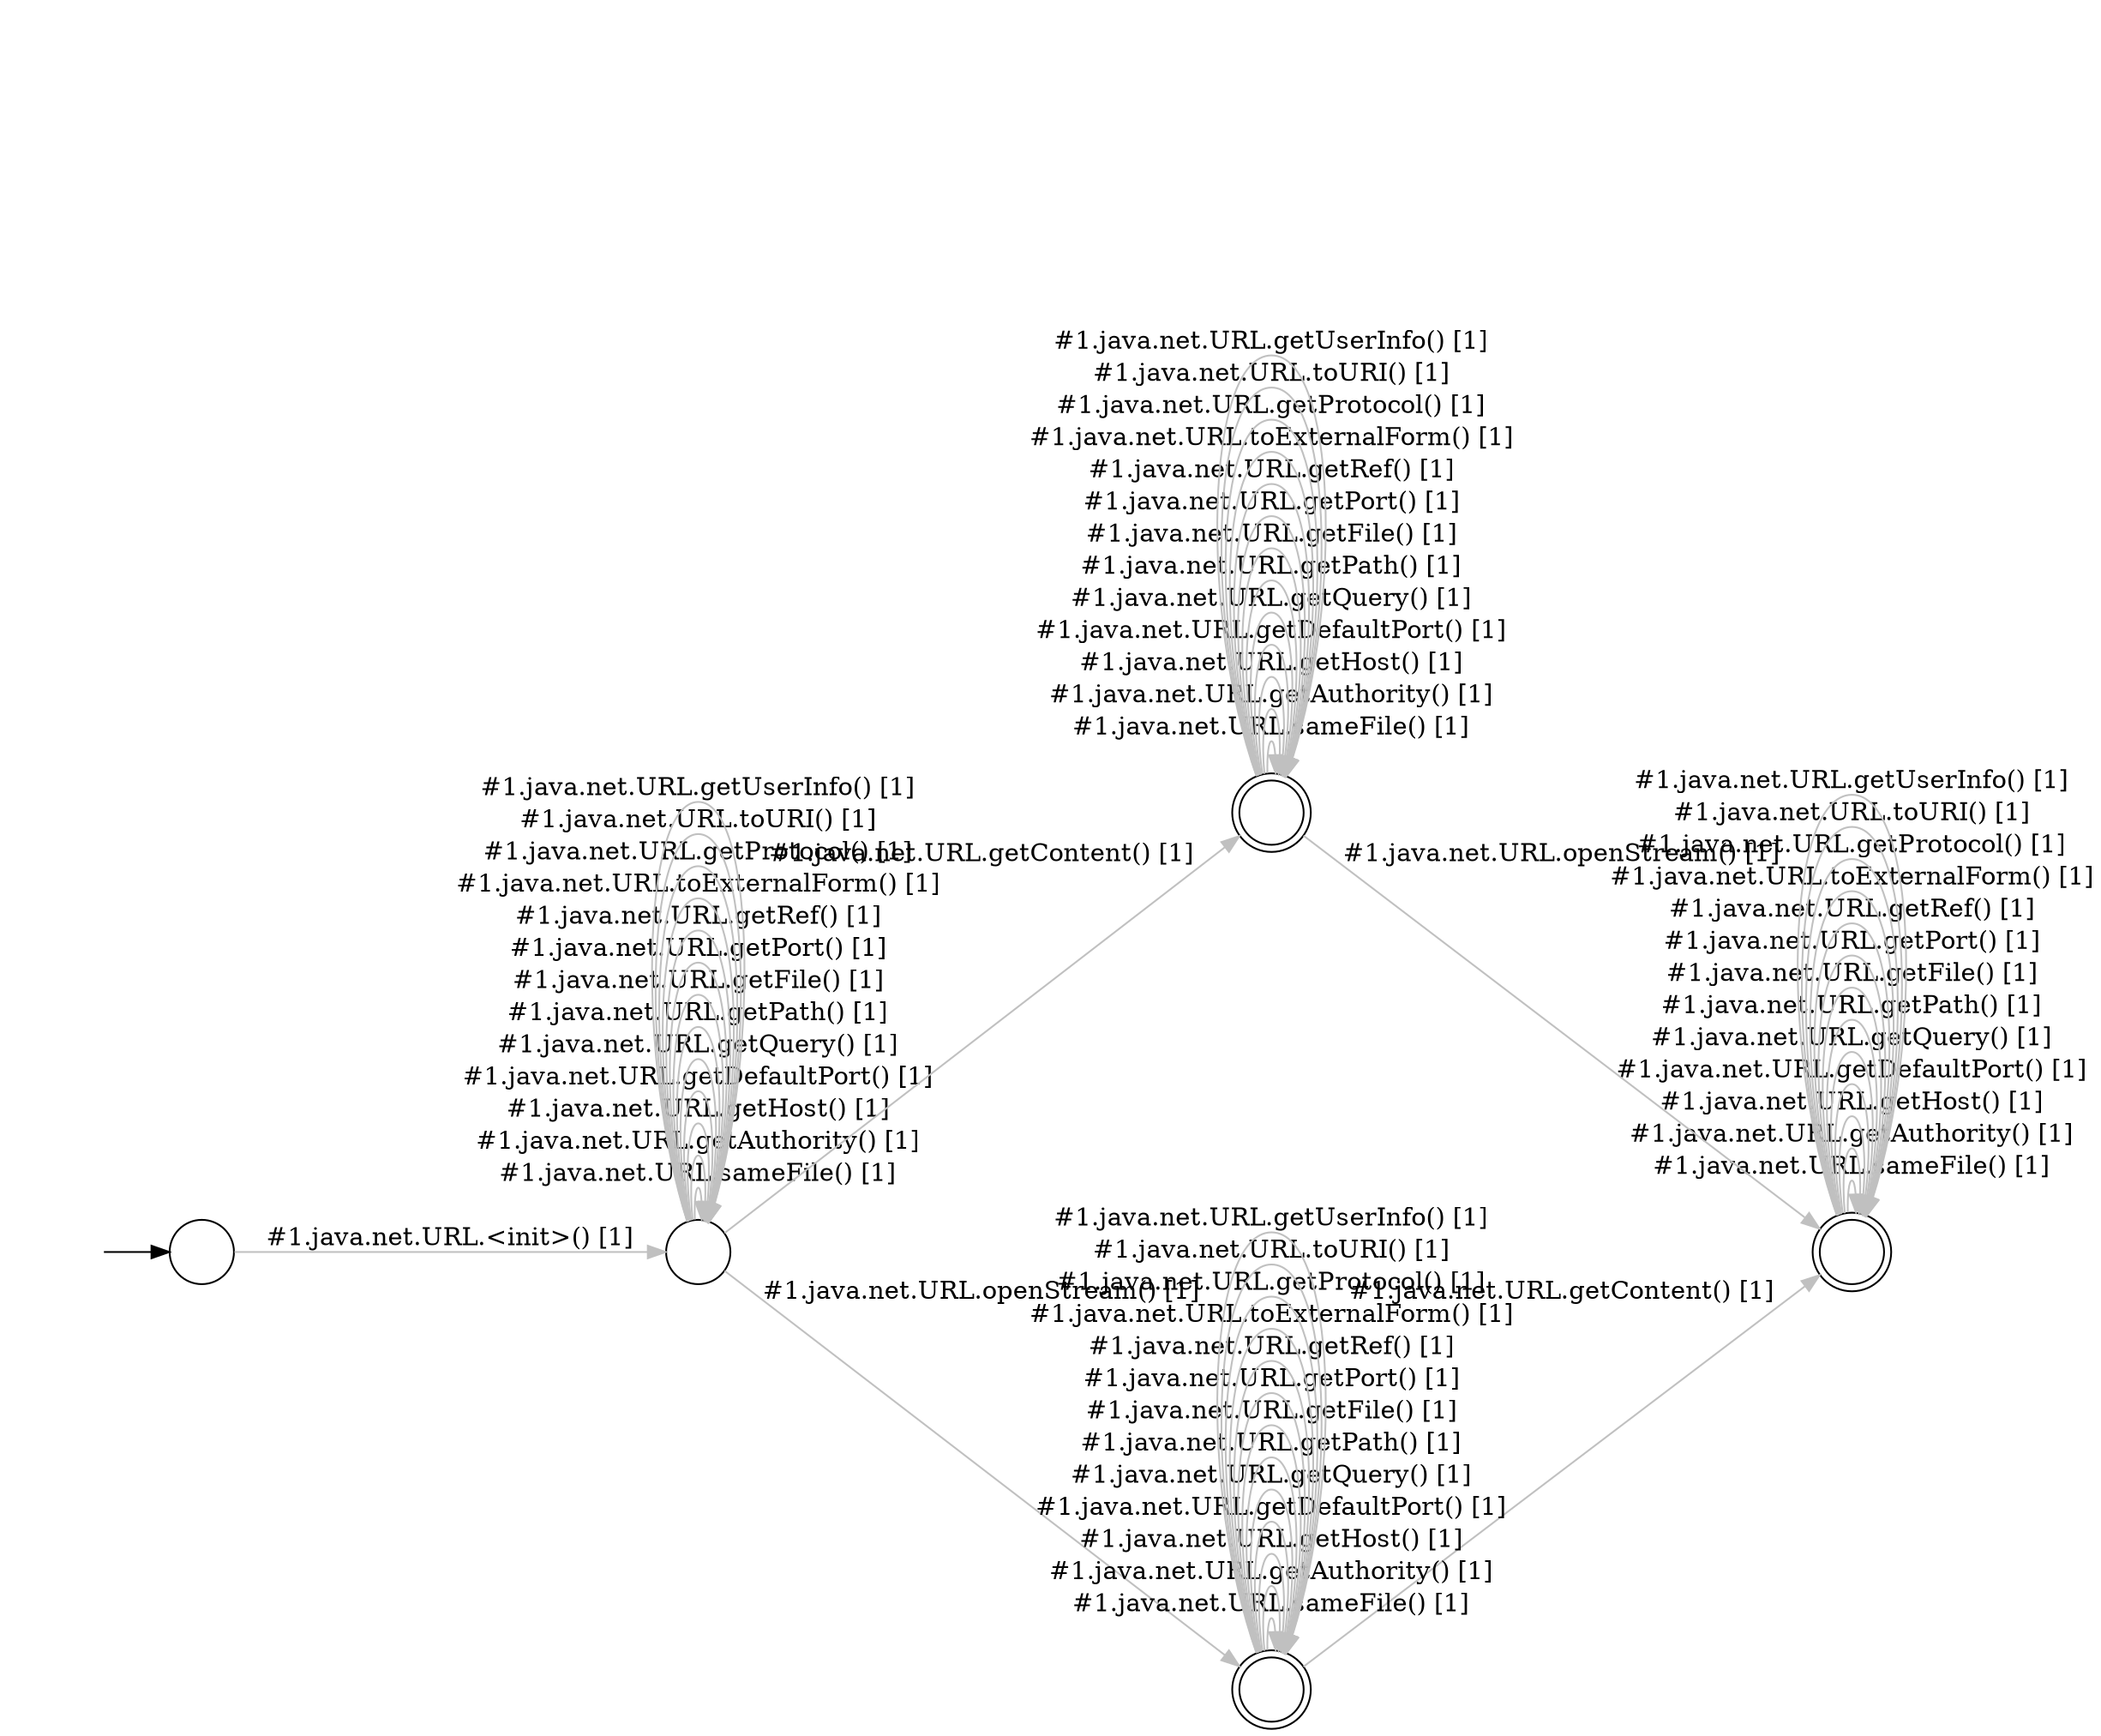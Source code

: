 digraph Automaton {
  rankdir = LR;
  0 [shape=doublecircle,label=""];
  0 -> 0 [label="#1.java.net.URL.sameFile() [1]",style="setlinewidth(1)",color=gray]
  0 -> 0 [label="#1.java.net.URL.getAuthority() [1]",style="setlinewidth(1)",color=gray]
  0 -> 0 [label="#1.java.net.URL.getHost() [1]",style="setlinewidth(1)",color=gray]
  0 -> 0 [label="#1.java.net.URL.getDefaultPort() [1]",style="setlinewidth(1)",color=gray]
  0 -> 0 [label="#1.java.net.URL.getQuery() [1]",style="setlinewidth(1)",color=gray]
  0 -> 0 [label="#1.java.net.URL.getPath() [1]",style="setlinewidth(1)",color=gray]
  0 -> 0 [label="#1.java.net.URL.getFile() [1]",style="setlinewidth(1)",color=gray]
  0 -> 0 [label="#1.java.net.URL.getPort() [1]",style="setlinewidth(1)",color=gray]
  0 -> 0 [label="#1.java.net.URL.getRef() [1]",style="setlinewidth(1)",color=gray]
  0 -> 0 [label="#1.java.net.URL.toExternalForm() [1]",style="setlinewidth(1)",color=gray]
  0 -> 0 [label="#1.java.net.URL.getProtocol() [1]",style="setlinewidth(1)",color=gray]
  0 -> 0 [label="#1.java.net.URL.toURI() [1]",style="setlinewidth(1)",color=gray]
  0 -> 0 [label="#1.java.net.URL.getUserInfo() [1]",style="setlinewidth(1)",color=gray]
  1 [shape=circle,label=""];
  1 -> 4 [label="#1.java.net.URL.getContent() [1]",style="setlinewidth(1)",color=gray]
  1 -> 1 [label="#1.java.net.URL.sameFile() [1]",style="setlinewidth(1)",color=gray]
  1 -> 1 [label="#1.java.net.URL.getAuthority() [1]",style="setlinewidth(1)",color=gray]
  1 -> 1 [label="#1.java.net.URL.getHost() [1]",style="setlinewidth(1)",color=gray]
  1 -> 2 [label="#1.java.net.URL.openStream() [1]",style="setlinewidth(1)",color=gray]
  1 -> 1 [label="#1.java.net.URL.getDefaultPort() [1]",style="setlinewidth(1)",color=gray]
  1 -> 1 [label="#1.java.net.URL.getQuery() [1]",style="setlinewidth(1)",color=gray]
  1 -> 1 [label="#1.java.net.URL.getPath() [1]",style="setlinewidth(1)",color=gray]
  1 -> 1 [label="#1.java.net.URL.getFile() [1]",style="setlinewidth(1)",color=gray]
  1 -> 1 [label="#1.java.net.URL.getPort() [1]",style="setlinewidth(1)",color=gray]
  1 -> 1 [label="#1.java.net.URL.getRef() [1]",style="setlinewidth(1)",color=gray]
  1 -> 1 [label="#1.java.net.URL.toExternalForm() [1]",style="setlinewidth(1)",color=gray]
  1 -> 1 [label="#1.java.net.URL.getProtocol() [1]",style="setlinewidth(1)",color=gray]
  1 -> 1 [label="#1.java.net.URL.toURI() [1]",style="setlinewidth(1)",color=gray]
  1 -> 1 [label="#1.java.net.URL.getUserInfo() [1]",style="setlinewidth(1)",color=gray]
  2 [shape=doublecircle,label=""];
  2 -> 0 [label="#1.java.net.URL.getContent() [1]",style="setlinewidth(1)",color=gray]
  2 -> 2 [label="#1.java.net.URL.sameFile() [1]",style="setlinewidth(1)",color=gray]
  2 -> 2 [label="#1.java.net.URL.getAuthority() [1]",style="setlinewidth(1)",color=gray]
  2 -> 2 [label="#1.java.net.URL.getHost() [1]",style="setlinewidth(1)",color=gray]
  2 -> 2 [label="#1.java.net.URL.getDefaultPort() [1]",style="setlinewidth(1)",color=gray]
  2 -> 2 [label="#1.java.net.URL.getQuery() [1]",style="setlinewidth(1)",color=gray]
  2 -> 2 [label="#1.java.net.URL.getPath() [1]",style="setlinewidth(1)",color=gray]
  2 -> 2 [label="#1.java.net.URL.getFile() [1]",style="setlinewidth(1)",color=gray]
  2 -> 2 [label="#1.java.net.URL.getPort() [1]",style="setlinewidth(1)",color=gray]
  2 -> 2 [label="#1.java.net.URL.getRef() [1]",style="setlinewidth(1)",color=gray]
  2 -> 2 [label="#1.java.net.URL.toExternalForm() [1]",style="setlinewidth(1)",color=gray]
  2 -> 2 [label="#1.java.net.URL.getProtocol() [1]",style="setlinewidth(1)",color=gray]
  2 -> 2 [label="#1.java.net.URL.toURI() [1]",style="setlinewidth(1)",color=gray]
  2 -> 2 [label="#1.java.net.URL.getUserInfo() [1]",style="setlinewidth(1)",color=gray]
  3 [shape=circle,label=""];
  initial [shape=plaintext,label=""];
  initial -> 3
  3 -> 1 [label="#1.java.net.URL.<init>() [1]",style="setlinewidth(1)",color=gray]
  4 [shape=doublecircle,label=""];
  4 -> 4 [label="#1.java.net.URL.sameFile() [1]",style="setlinewidth(1)",color=gray]
  4 -> 4 [label="#1.java.net.URL.getAuthority() [1]",style="setlinewidth(1)",color=gray]
  4 -> 4 [label="#1.java.net.URL.getHost() [1]",style="setlinewidth(1)",color=gray]
  4 -> 0 [label="#1.java.net.URL.openStream() [1]",style="setlinewidth(1)",color=gray]
  4 -> 4 [label="#1.java.net.URL.getDefaultPort() [1]",style="setlinewidth(1)",color=gray]
  4 -> 4 [label="#1.java.net.URL.getQuery() [1]",style="setlinewidth(1)",color=gray]
  4 -> 4 [label="#1.java.net.URL.getPath() [1]",style="setlinewidth(1)",color=gray]
  4 -> 4 [label="#1.java.net.URL.getFile() [1]",style="setlinewidth(1)",color=gray]
  4 -> 4 [label="#1.java.net.URL.getPort() [1]",style="setlinewidth(1)",color=gray]
  4 -> 4 [label="#1.java.net.URL.getRef() [1]",style="setlinewidth(1)",color=gray]
  4 -> 4 [label="#1.java.net.URL.toExternalForm() [1]",style="setlinewidth(1)",color=gray]
  4 -> 4 [label="#1.java.net.URL.getProtocol() [1]",style="setlinewidth(1)",color=gray]
  4 -> 4 [label="#1.java.net.URL.toURI() [1]",style="setlinewidth(1)",color=gray]
  4 -> 4 [label="#1.java.net.URL.getUserInfo() [1]",style="setlinewidth(1)",color=gray]
}
